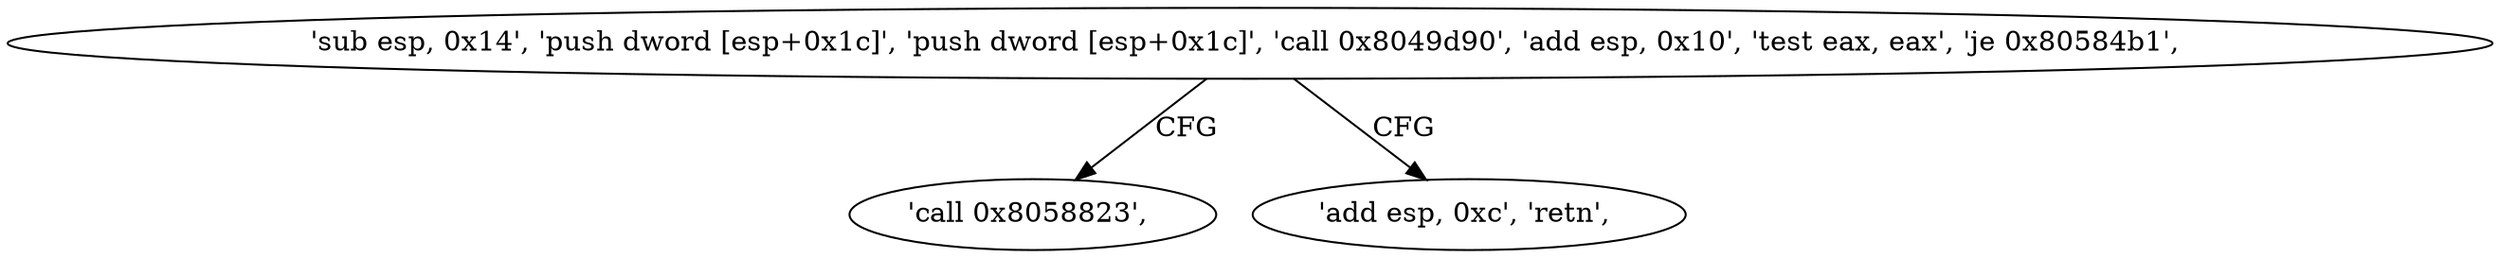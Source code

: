 digraph "func" {
"134579350" [label = "'sub esp, 0x14', 'push dword [esp+0x1c]', 'push dword [esp+0x1c]', 'call 0x8049d90', 'add esp, 0x10', 'test eax, eax', 'je 0x80584b1', " ]
"134579377" [label = "'call 0x8058823', " ]
"134579373" [label = "'add esp, 0xc', 'retn', " ]
"134579350" -> "134579377" [ label = "CFG" ]
"134579350" -> "134579373" [ label = "CFG" ]
}
